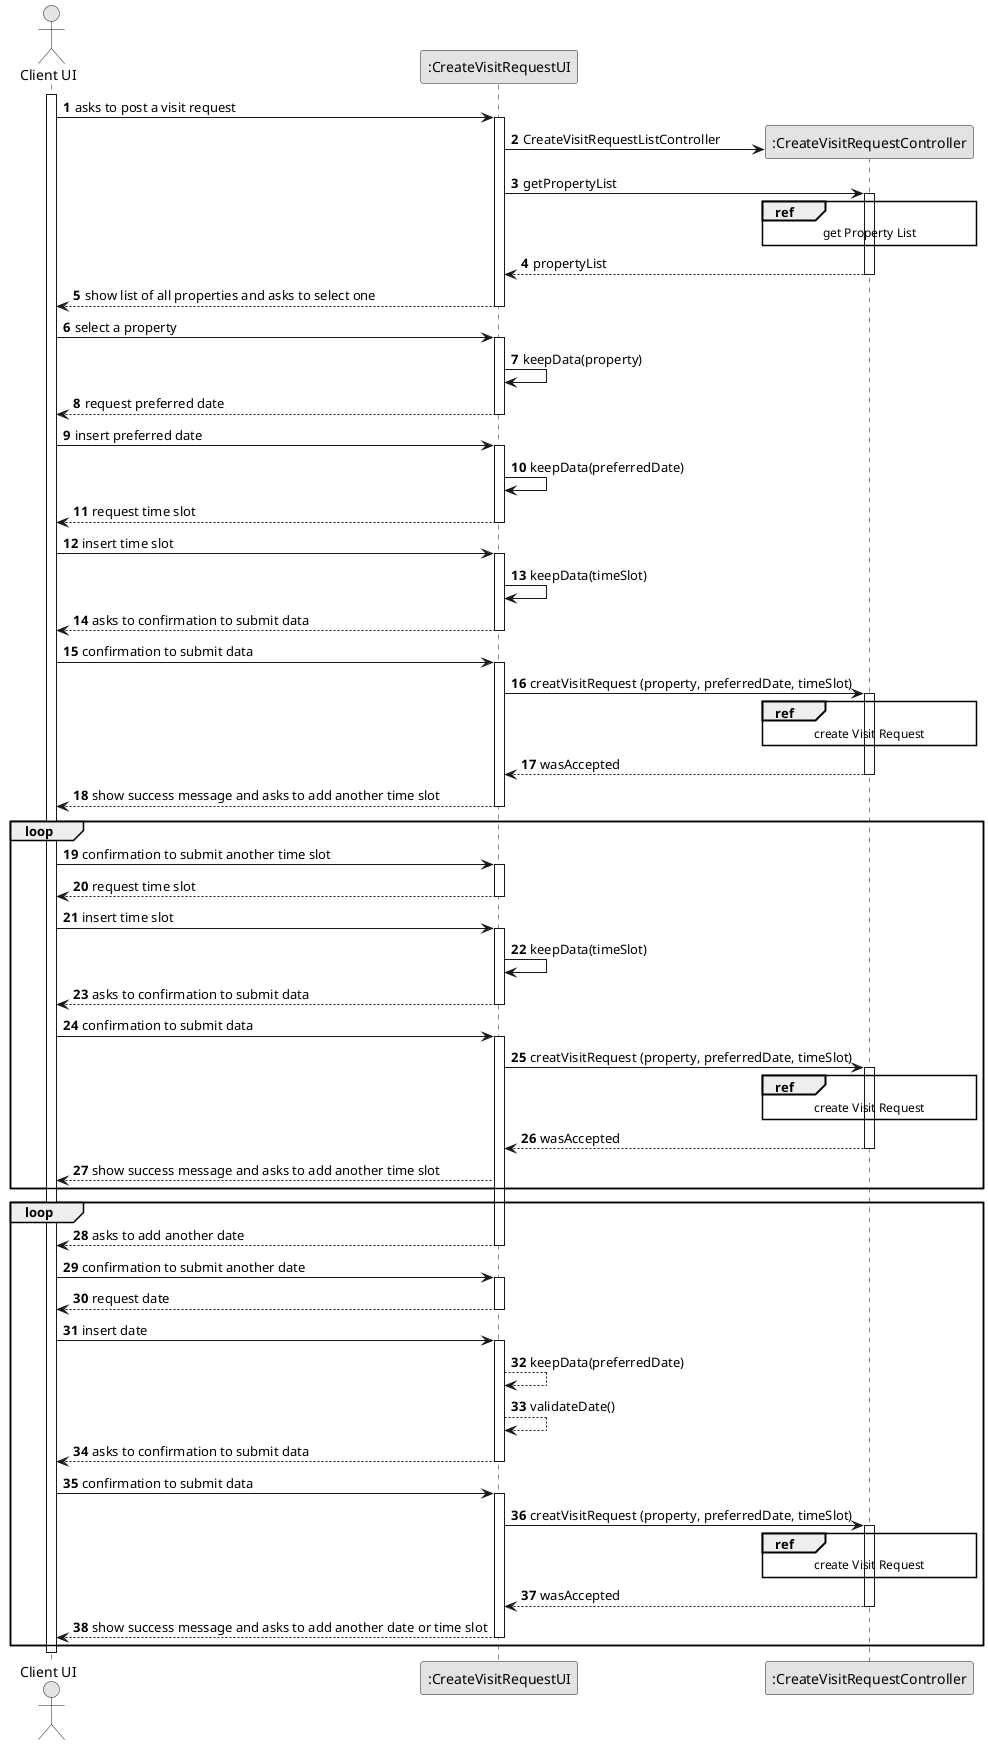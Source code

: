 @startuml
'https://plantuml.com/sequence-diagram

@startuml
skinparam monochrome true
skinparam packageStyle rectangle
skinparam shadowing false


autonumber

'hide footbox
actor "Client UI" as CLN
participant ":CreateVisitRequestUI" as UI
participant ":CreateVisitRequestController" as CTRL

activate CLN

    CLN -> UI : asks to post a visit request

        activate UI

        UI -> CTRL** : CreateVisitRequestListController


        UI -> CTRL : getPropertyList
            activate CTRL


                ref over CTRL
                 get Property List
                 end ref



                CTRL --> UI : propertyList

            deactivate CTRL

            UI --> CLN : show list of all properties and asks to select one
        deactivate UI

        CLN -> UI : select a property
        activate UI

            UI -> UI : keepData(property)

        UI --> CLN : request preferred date

        deactivate UI
        CLN -> UI : insert preferred date

        activate UI
            UI -> UI : keepData(preferredDate)

        UI --> CLN : request time slot

        deactivate UI

        CLN -> UI : insert time slot

        activate UI

        UI -> UI : keepData(timeSlot)

       




        deactivate CTRL

        UI --> CLN :  asks to confirmation to submit data

        deactivate UI

        CLN -> UI : confirmation to submit data
        activate UI

        UI -> CTRL : creatVisitRequest (property, preferredDate, timeSlot)


        activate CTRL

           ref over CTRL
            create Visit Request
            end ref




        CTRL --> UI : wasAccepted
        deactivate CTRL



         UI --> CLN : show success message and asks to add another time slot

        deactivate UI
        group loop

        CLN -> UI : confirmation to submit another time slot

        activate UI

        UI --> CLN : request time slot

        deactivate UI

        CLN -> UI : insert time slot

        activate UI
                    UI -> UI : keepData(timeSlot)

        UI --> CLN : asks to confirmation to submit data
        deactivate UI


        CLN -> UI : confirmation to submit data

        activate UI

            UI -> CTRL : creatVisitRequest (property, preferredDate, timeSlot)


            activate CTRL

                ref over CTRL
                 create Visit Request
                 end ref


            CTRL --> UI : wasAccepted
            deactivate CTRL

             UI --> CLN : show success message and asks to add another time slot


        end
        group loop

             UI --> CLN : asks to add another date
            deactivate UI

            CLN -> UI : confirmation to submit another date

                    activate UI

                    UI --> CLN : request date

                    deactivate UI

                    CLN -> UI : insert date

                    activate UI

                    UI --> UI : keepData(preferredDate)

                    UI --> UI : validateDate()

                    UI --> CLN : asks to confirmation to submit data



                    deactivate UI

                    CLN -> UI : confirmation to submit data

                    activate UI
                    UI -> CTRL : creatVisitRequest (property, preferredDate, timeSlot)


                            activate CTRL

                            ref over CTRL
                             create Visit Request
                             end ref


                            CTRL --> UI : wasAccepted
                            deactivate CTRL


                    UI --> CLN : show success message and asks to add another date or time slot

                    deactivate UI
                end

        deactivate UI



deactivate CLN

@enduml
@enduml